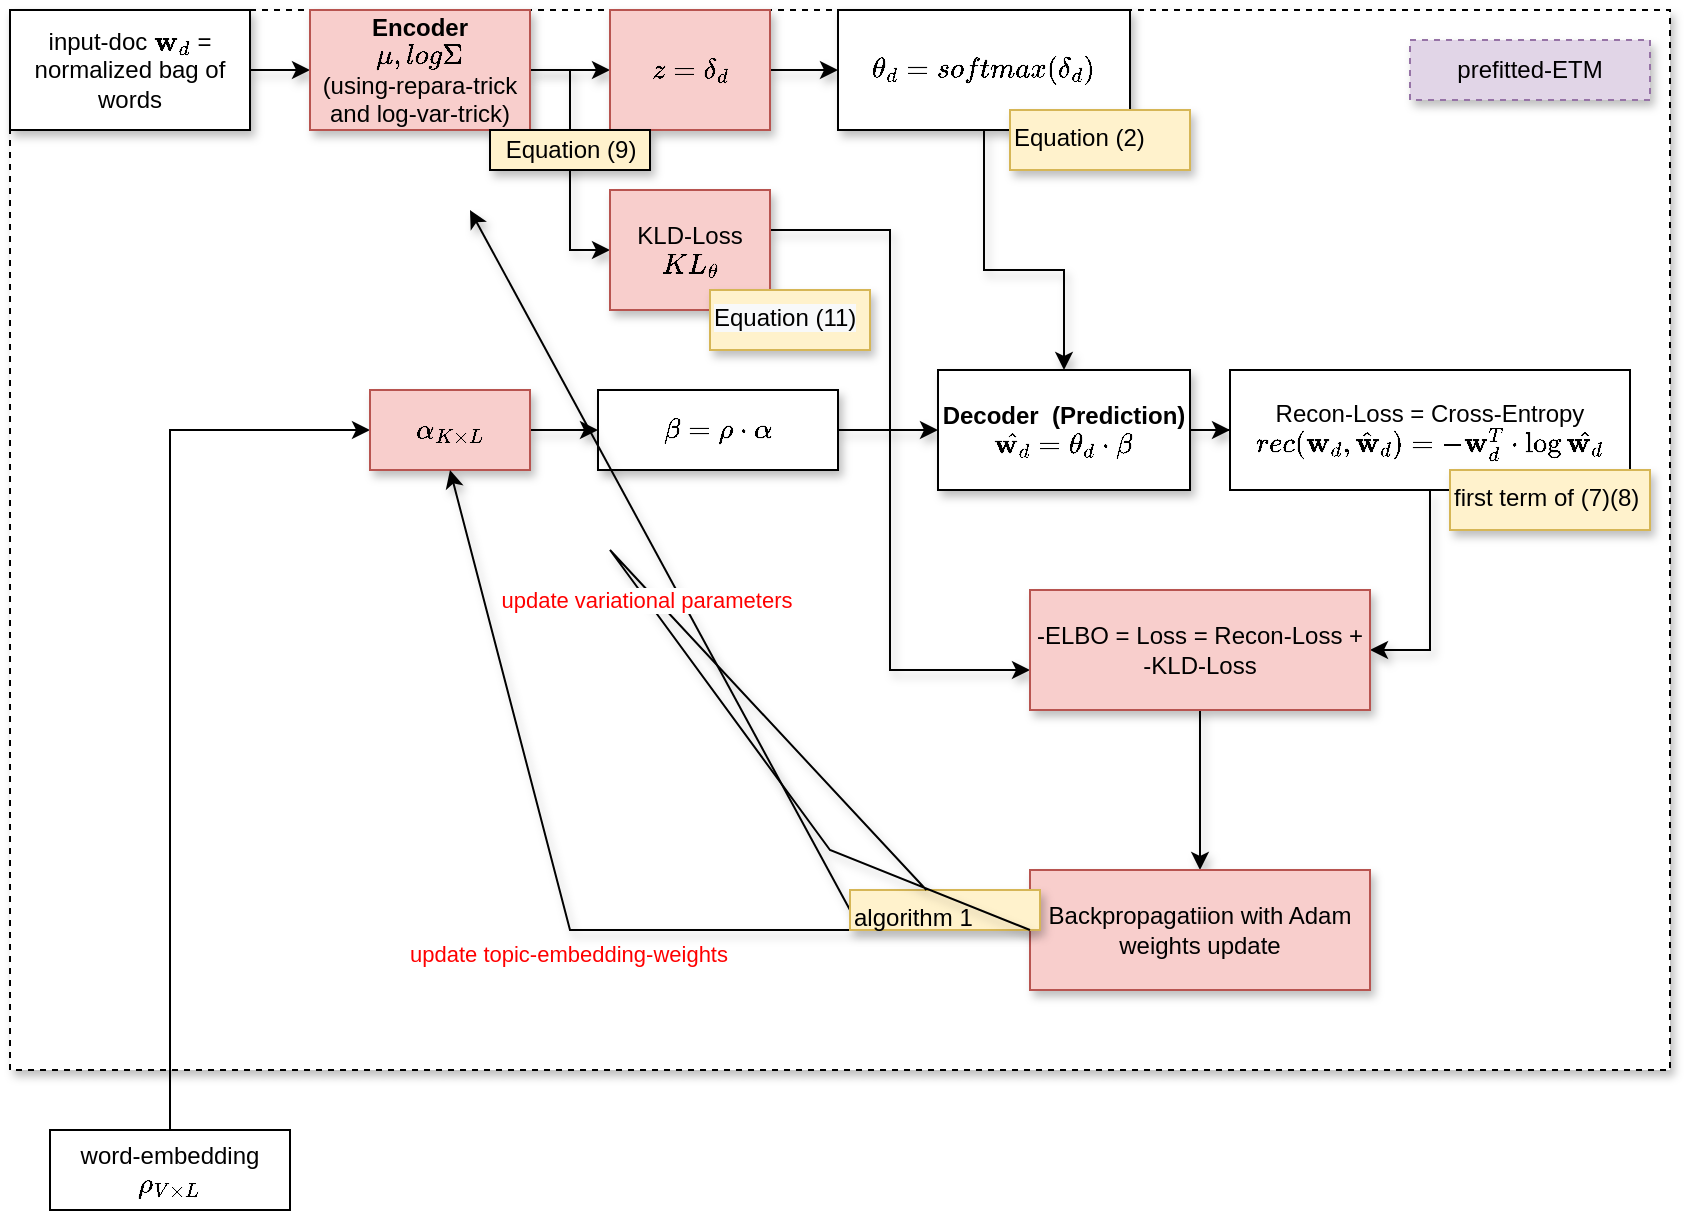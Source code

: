 <mxfile version="18.0.2" type="device"><diagram id="-fE6ib6s8D6GdBTO6iyz" name="Page-1"><mxGraphModel dx="1248" dy="625" grid="1" gridSize="10" guides="1" tooltips="1" connect="1" arrows="1" fold="1" page="1" pageScale="1" pageWidth="827" pageHeight="1169" math="1" shadow="0"><root><mxCell id="0"/><mxCell id="1" parent="0"/><mxCell id="y3rdyD__-J_zMdcC4d9X-37" value="" style="rounded=0;whiteSpace=wrap;html=1;shadow=1;labelBackgroundColor=none;fontColor=#FF0000;strokeColor=default;dashed=1;" vertex="1" parent="1"><mxGeometry width="830" height="530" as="geometry"/></mxCell><mxCell id="wv6mdW5B8M21VdCGAyYL-3" value="" style="edgeStyle=orthogonalEdgeStyle;rounded=0;orthogonalLoop=1;jettySize=auto;html=1;shadow=1;" parent="1" source="wv6mdW5B8M21VdCGAyYL-1" target="wv6mdW5B8M21VdCGAyYL-2" edge="1"><mxGeometry relative="1" as="geometry"/></mxCell><mxCell id="wv6mdW5B8M21VdCGAyYL-1" value="input-doc \(\mathbf{w}_d\) = normalized bag of words" style="rounded=0;whiteSpace=wrap;html=1;shadow=1;" parent="1" vertex="1"><mxGeometry width="120" height="60" as="geometry"/></mxCell><mxCell id="wv6mdW5B8M21VdCGAyYL-5" value="" style="edgeStyle=orthogonalEdgeStyle;rounded=0;orthogonalLoop=1;jettySize=auto;html=1;startArrow=none;shadow=1;" parent="1" source="y3rdyD__-J_zMdcC4d9X-1" target="wv6mdW5B8M21VdCGAyYL-4" edge="1"><mxGeometry relative="1" as="geometry"/></mxCell><mxCell id="y3rdyD__-J_zMdcC4d9X-2" value="" style="edgeStyle=orthogonalEdgeStyle;rounded=0;orthogonalLoop=1;jettySize=auto;html=1;shadow=1;" edge="1" parent="1" source="wv6mdW5B8M21VdCGAyYL-2" target="y3rdyD__-J_zMdcC4d9X-1"><mxGeometry relative="1" as="geometry"/></mxCell><mxCell id="y3rdyD__-J_zMdcC4d9X-13" style="edgeStyle=orthogonalEdgeStyle;rounded=0;orthogonalLoop=1;jettySize=auto;html=1;entryX=0;entryY=0.5;entryDx=0;entryDy=0;shadow=1;" edge="1" parent="1" source="wv6mdW5B8M21VdCGAyYL-2" target="y3rdyD__-J_zMdcC4d9X-7"><mxGeometry relative="1" as="geometry"/></mxCell><mxCell id="wv6mdW5B8M21VdCGAyYL-2" value="&lt;b&gt;Encoder&lt;/b&gt;&lt;br&gt;\(\mu, log \Sigma\)&lt;br&gt;(using-repara-trick and log-var-trick)" style="whiteSpace=wrap;html=1;rounded=0;fillColor=#f8cecc;strokeColor=#b85450;shadow=1;" parent="1" vertex="1"><mxGeometry x="150" width="110" height="60" as="geometry"/></mxCell><mxCell id="y3rdyD__-J_zMdcC4d9X-6" value="" style="edgeStyle=orthogonalEdgeStyle;rounded=0;orthogonalLoop=1;jettySize=auto;html=1;shadow=1;" edge="1" parent="1" source="wv6mdW5B8M21VdCGAyYL-4" target="wv6mdW5B8M21VdCGAyYL-14"><mxGeometry relative="1" as="geometry"><Array as="points"><mxPoint x="487" y="130"/></Array></mxGeometry></mxCell><mxCell id="wv6mdW5B8M21VdCGAyYL-4" value="\(\theta_d = softmax(\delta_d)\)" style="whiteSpace=wrap;html=1;rounded=0;shadow=1;" parent="1" vertex="1"><mxGeometry x="414" width="146" height="60" as="geometry"/></mxCell><mxCell id="y3rdyD__-J_zMdcC4d9X-16" value="" style="edgeStyle=orthogonalEdgeStyle;rounded=0;orthogonalLoop=1;jettySize=auto;html=1;entryX=0;entryY=0.5;entryDx=0;entryDy=0;" edge="1" parent="1" source="wv6mdW5B8M21VdCGAyYL-6" target="wv6mdW5B8M21VdCGAyYL-8"><mxGeometry relative="1" as="geometry"><Array as="points"><mxPoint x="80" y="210"/></Array></mxGeometry></mxCell><mxCell id="wv6mdW5B8M21VdCGAyYL-6" value="word-embedding&lt;br&gt;\(\rho_{V \times L}\)" style="whiteSpace=wrap;html=1;rounded=0;" parent="1" vertex="1"><mxGeometry x="20" y="560" width="120" height="40" as="geometry"/></mxCell><mxCell id="wv6mdW5B8M21VdCGAyYL-12" value="" style="edgeStyle=orthogonalEdgeStyle;rounded=0;orthogonalLoop=1;jettySize=auto;html=1;shadow=1;" parent="1" source="wv6mdW5B8M21VdCGAyYL-8" target="wv6mdW5B8M21VdCGAyYL-11" edge="1"><mxGeometry relative="1" as="geometry"/></mxCell><mxCell id="wv6mdW5B8M21VdCGAyYL-8" value="\(\alpha_{K \times L}\)" style="whiteSpace=wrap;html=1;rounded=0;fillColor=#f8cecc;strokeColor=#b85450;shadow=1;" parent="1" vertex="1"><mxGeometry x="180" y="190" width="80" height="40" as="geometry"/></mxCell><mxCell id="y3rdyD__-J_zMdcC4d9X-17" style="edgeStyle=orthogonalEdgeStyle;rounded=0;orthogonalLoop=1;jettySize=auto;html=1;entryX=0;entryY=0.5;entryDx=0;entryDy=0;shadow=1;" edge="1" parent="1" source="wv6mdW5B8M21VdCGAyYL-11" target="wv6mdW5B8M21VdCGAyYL-14"><mxGeometry relative="1" as="geometry"/></mxCell><mxCell id="wv6mdW5B8M21VdCGAyYL-11" value="\(\beta = \rho \cdot \alpha\)" style="whiteSpace=wrap;html=1;rounded=0;shadow=1;" parent="1" vertex="1"><mxGeometry x="294" y="190" width="120" height="40" as="geometry"/></mxCell><mxCell id="wv6mdW5B8M21VdCGAyYL-18" value="" style="edgeStyle=orthogonalEdgeStyle;rounded=0;orthogonalLoop=1;jettySize=auto;html=1;shadow=1;" parent="1" source="wv6mdW5B8M21VdCGAyYL-14" target="wv6mdW5B8M21VdCGAyYL-17" edge="1"><mxGeometry relative="1" as="geometry"/></mxCell><mxCell id="wv6mdW5B8M21VdCGAyYL-14" value="&lt;b&gt;Decoder&amp;nbsp; (Prediction)&lt;/b&gt;&lt;br&gt;\( \hat{\mathbf{w}_d} = \theta_d \cdot \beta\)" style="whiteSpace=wrap;html=1;rounded=0;shadow=1;" parent="1" vertex="1"><mxGeometry x="464" y="180" width="126" height="60" as="geometry"/></mxCell><mxCell id="y3rdyD__-J_zMdcC4d9X-22" style="edgeStyle=orthogonalEdgeStyle;rounded=0;orthogonalLoop=1;jettySize=auto;html=1;entryX=1;entryY=0.5;entryDx=0;entryDy=0;shadow=1;" edge="1" parent="1" source="wv6mdW5B8M21VdCGAyYL-17" target="y3rdyD__-J_zMdcC4d9X-20"><mxGeometry relative="1" as="geometry"/></mxCell><mxCell id="wv6mdW5B8M21VdCGAyYL-17" value="Recon-Loss = Cross-Entropy&lt;br&gt;\(&lt;br&gt;rec(\mathbf{w}_d, \hat{\mathbf{w}}_d)&lt;br&gt;=&amp;nbsp; - \mathbf{w}^T_d \cdot \log \hat{\mathbf{w}_d}\)" style="whiteSpace=wrap;html=1;rounded=0;" parent="1" vertex="1"><mxGeometry x="610" y="180" width="200" height="60" as="geometry"/></mxCell><mxCell id="y3rdyD__-J_zMdcC4d9X-1" value="\(z = \delta_d\)" style="whiteSpace=wrap;html=1;rounded=0;fillColor=#f8cecc;strokeColor=#b85450;shadow=1;" vertex="1" parent="1"><mxGeometry x="300" width="80" height="60" as="geometry"/></mxCell><mxCell id="y3rdyD__-J_zMdcC4d9X-4" value="Equation (9)" style="text;html=1;align=center;verticalAlign=middle;resizable=0;points=[];autosize=1;strokeColor=default;fillColor=#fff2cc;rounded=0;shadow=1;" vertex="1" parent="1"><mxGeometry x="240" y="60" width="80" height="20" as="geometry"/></mxCell><mxCell id="y3rdyD__-J_zMdcC4d9X-21" value="" style="edgeStyle=orthogonalEdgeStyle;rounded=0;orthogonalLoop=1;jettySize=auto;html=1;shadow=1;" edge="1" parent="1" source="y3rdyD__-J_zMdcC4d9X-7" target="y3rdyD__-J_zMdcC4d9X-20"><mxGeometry relative="1" as="geometry"><Array as="points"><mxPoint x="440" y="110"/><mxPoint x="440" y="330"/></Array></mxGeometry></mxCell><mxCell id="y3rdyD__-J_zMdcC4d9X-7" value="KLD-Loss&lt;br&gt;\(KL_{\theta}\)" style="whiteSpace=wrap;html=1;rounded=0;fillColor=#f8cecc;strokeColor=#b85450;shadow=1;" vertex="1" parent="1"><mxGeometry x="300" y="90" width="80" height="60" as="geometry"/></mxCell><mxCell id="y3rdyD__-J_zMdcC4d9X-10" value="&lt;div style=&quot;text-align: center;&quot;&gt;&lt;span style=&quot;background-color: initial;&quot;&gt;Equation (2)&lt;/span&gt;&lt;/div&gt;" style="text;whiteSpace=wrap;html=1;fillColor=#fff2cc;strokeColor=#d6b656;shadow=1;" vertex="1" parent="1"><mxGeometry x="500" y="50" width="90" height="30" as="geometry"/></mxCell><mxCell id="y3rdyD__-J_zMdcC4d9X-14" value="&lt;span style=&quot;color: rgb(0, 0, 0); font-family: Helvetica; font-size: 12px; font-style: normal; font-variant-ligatures: normal; font-variant-caps: normal; font-weight: 400; letter-spacing: normal; orphans: 2; text-align: center; text-indent: 0px; text-transform: none; widows: 2; word-spacing: 0px; -webkit-text-stroke-width: 0px; background-color: rgb(248, 249, 250); text-decoration-thickness: initial; text-decoration-style: initial; text-decoration-color: initial; float: none; display: inline !important;&quot;&gt;Equation (11)&lt;/span&gt;" style="text;whiteSpace=wrap;html=1;fillColor=#fff2cc;strokeColor=#d6b656;shadow=1;" vertex="1" parent="1"><mxGeometry x="350" y="140" width="80" height="30" as="geometry"/></mxCell><mxCell id="y3rdyD__-J_zMdcC4d9X-18" value="&lt;div style=&quot;text-align: center;&quot;&gt;&lt;span style=&quot;background-color: initial;&quot;&gt;first term of (7)(8)&lt;/span&gt;&lt;/div&gt;" style="text;whiteSpace=wrap;html=1;fillColor=#fff2cc;strokeColor=#d6b656;shadow=1;" vertex="1" parent="1"><mxGeometry x="720" y="230" width="100" height="30" as="geometry"/></mxCell><mxCell id="y3rdyD__-J_zMdcC4d9X-26" value="" style="edgeStyle=orthogonalEdgeStyle;rounded=0;orthogonalLoop=1;jettySize=auto;html=1;shadow=1;fontColor=#FF0000;" edge="1" parent="1" source="y3rdyD__-J_zMdcC4d9X-20" target="y3rdyD__-J_zMdcC4d9X-25"><mxGeometry relative="1" as="geometry"/></mxCell><mxCell id="y3rdyD__-J_zMdcC4d9X-20" value="-ELBO = Loss = Recon-Loss + -KLD-Loss" style="whiteSpace=wrap;html=1;rounded=0;fillColor=#f8cecc;strokeColor=#b85450;shadow=1;" vertex="1" parent="1"><mxGeometry x="510" y="290" width="170" height="60" as="geometry"/></mxCell><mxCell id="y3rdyD__-J_zMdcC4d9X-23" value="" style="endArrow=classic;html=1;rounded=0;shadow=1;exitX=0;exitY=0.5;exitDx=0;exitDy=0;startArrow=none;" edge="1" parent="1" source="y3rdyD__-J_zMdcC4d9X-36"><mxGeometry relative="1" as="geometry"><mxPoint x="360" y="190" as="sourcePoint"/><mxPoint x="230" y="100" as="targetPoint"/><Array as="points"/></mxGeometry></mxCell><mxCell id="y3rdyD__-J_zMdcC4d9X-25" value="Backpropagatiion with Adam&lt;br&gt;weights update" style="whiteSpace=wrap;html=1;rounded=0;fillColor=#f8cecc;strokeColor=#b85450;shadow=1;" vertex="1" parent="1"><mxGeometry x="510" y="430" width="170" height="60" as="geometry"/></mxCell><mxCell id="y3rdyD__-J_zMdcC4d9X-34" value="" style="endArrow=classic;html=1;rounded=0;shadow=1;fontColor=#FF0000;exitX=0;exitY=0.5;exitDx=0;exitDy=0;entryX=0.5;entryY=1;entryDx=0;entryDy=0;" edge="1" parent="1" source="y3rdyD__-J_zMdcC4d9X-25" target="wv6mdW5B8M21VdCGAyYL-8"><mxGeometry relative="1" as="geometry"><mxPoint x="360" y="290" as="sourcePoint"/><mxPoint x="460" y="290" as="targetPoint"/><Array as="points"><mxPoint x="280" y="460"/></Array></mxGeometry></mxCell><mxCell id="y3rdyD__-J_zMdcC4d9X-35" value="update topic-embedding-weights" style="edgeLabel;resizable=0;html=1;align=center;verticalAlign=middle;rounded=0;shadow=1;labelBackgroundColor=none;fontColor=#FF0000;strokeColor=default;" connectable="0" vertex="1" parent="y3rdyD__-J_zMdcC4d9X-34"><mxGeometry relative="1" as="geometry"><mxPoint y="16" as="offset"/></mxGeometry></mxCell><mxCell id="y3rdyD__-J_zMdcC4d9X-38" value="prefitted-ETM" style="text;html=1;strokeColor=#9673a6;fillColor=#e1d5e7;align=center;verticalAlign=middle;whiteSpace=wrap;rounded=0;shadow=1;dashed=1;labelBackgroundColor=none;" vertex="1" parent="1"><mxGeometry x="700" y="15" width="120" height="30" as="geometry"/></mxCell><mxCell id="y3rdyD__-J_zMdcC4d9X-36" value="&lt;div style=&quot;text-align: center;&quot;&gt;&lt;span style=&quot;background-color: initial;&quot;&gt;&lt;font color=&quot;#000000&quot;&gt;algorithm 1&lt;/font&gt;&lt;/span&gt;&lt;/div&gt;" style="text;whiteSpace=wrap;html=1;fillColor=#fff2cc;strokeColor=#d6b656;shadow=1;" vertex="1" parent="1"><mxGeometry x="420" y="440" width="95" height="20" as="geometry"/></mxCell><mxCell id="y3rdyD__-J_zMdcC4d9X-39" value="" style="endArrow=none;html=1;rounded=0;shadow=1;exitX=0;exitY=0.5;exitDx=0;exitDy=0;" edge="1" parent="1" source="y3rdyD__-J_zMdcC4d9X-25" target="y3rdyD__-J_zMdcC4d9X-36"><mxGeometry relative="1" as="geometry"><mxPoint x="510" y="460" as="sourcePoint"/><mxPoint x="230" y="100" as="targetPoint"/><Array as="points"><mxPoint x="410" y="420"/><mxPoint x="300" y="270"/></Array></mxGeometry></mxCell><mxCell id="y3rdyD__-J_zMdcC4d9X-40" value="update variational parameters" style="edgeLabel;resizable=0;html=1;align=center;verticalAlign=middle;rounded=0;shadow=1;strokeColor=default;fontColor=#FF0000;" connectable="0" vertex="1" parent="y3rdyD__-J_zMdcC4d9X-39"><mxGeometry relative="1" as="geometry"/></mxCell></root></mxGraphModel></diagram></mxfile>